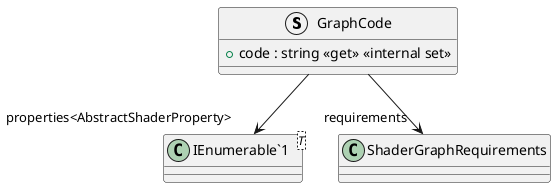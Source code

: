 @startuml
struct GraphCode {
    + code : string <<get>> <<internal set>>
}
class "IEnumerable`1"<T> {
}
GraphCode --> "requirements" ShaderGraphRequirements
GraphCode --> "properties<AbstractShaderProperty>" "IEnumerable`1"
@enduml

